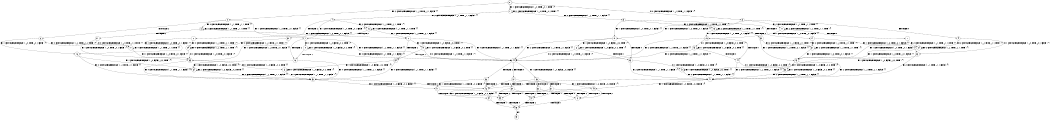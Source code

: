 digraph BCG {
size = "7, 10.5";
center = TRUE;
node [shape = circle];
0 [peripheries = 2];
0 -> 1 [label = "EX !1 !ATOMIC_EXCH_BRANCH (1, +0, TRUE, +0, 1, TRUE) !{}"];
0 -> 2 [label = "EX !2 !ATOMIC_EXCH_BRANCH (1, +1, TRUE, +1, 1, FALSE) !{}"];
0 -> 3 [label = "EX !0 !ATOMIC_EXCH_BRANCH (1, +1, TRUE, +1, 1, FALSE) !{}"];
1 -> 4 [label = "EX !2 !ATOMIC_EXCH_BRANCH (1, +1, TRUE, +1, 1, FALSE) !{}"];
1 -> 5 [label = "EX !0 !ATOMIC_EXCH_BRANCH (1, +1, TRUE, +1, 1, FALSE) !{}"];
1 -> 1 [label = "EX !1 !ATOMIC_EXCH_BRANCH (1, +0, TRUE, +0, 1, TRUE) !{}"];
2 -> 6 [label = "TERMINATE !2"];
2 -> 7 [label = "EX !1 !ATOMIC_EXCH_BRANCH (1, +0, TRUE, +0, 1, FALSE) !{}"];
2 -> 8 [label = "EX !0 !ATOMIC_EXCH_BRANCH (1, +1, TRUE, +1, 1, TRUE) !{}"];
3 -> 9 [label = "TERMINATE !0"];
3 -> 10 [label = "EX !1 !ATOMIC_EXCH_BRANCH (1, +0, TRUE, +0, 1, FALSE) !{}"];
3 -> 11 [label = "EX !2 !ATOMIC_EXCH_BRANCH (1, +1, TRUE, +1, 1, TRUE) !{}"];
4 -> 12 [label = "TERMINATE !2"];
4 -> 13 [label = "EX !0 !ATOMIC_EXCH_BRANCH (1, +1, TRUE, +1, 1, TRUE) !{}"];
4 -> 7 [label = "EX !1 !ATOMIC_EXCH_BRANCH (1, +0, TRUE, +0, 1, FALSE) !{}"];
5 -> 14 [label = "TERMINATE !0"];
5 -> 15 [label = "EX !2 !ATOMIC_EXCH_BRANCH (1, +1, TRUE, +1, 1, TRUE) !{}"];
5 -> 10 [label = "EX !1 !ATOMIC_EXCH_BRANCH (1, +0, TRUE, +0, 1, FALSE) !{}"];
6 -> 16 [label = "EX !1 !ATOMIC_EXCH_BRANCH (1, +0, TRUE, +0, 1, FALSE) !{}"];
6 -> 17 [label = "EX !0 !ATOMIC_EXCH_BRANCH (1, +1, TRUE, +1, 1, TRUE) !{}"];
7 -> 18 [label = "TERMINATE !2"];
7 -> 19 [label = "EX !0 !ATOMIC_EXCH_BRANCH (1, +1, TRUE, +1, 1, FALSE) !{}"];
7 -> 20 [label = "EX !1 !ATOMIC_EXCH_BRANCH (1, +0, FALSE, +0, 2, TRUE) !{}"];
8 -> 21 [label = "TERMINATE !2"];
8 -> 22 [label = "EX !1 !ATOMIC_EXCH_BRANCH (1, +0, TRUE, +0, 1, FALSE) !{}"];
8 -> 8 [label = "EX !0 !ATOMIC_EXCH_BRANCH (1, +1, TRUE, +1, 1, TRUE) !{}"];
9 -> 23 [label = "EX !1 !ATOMIC_EXCH_BRANCH (1, +0, TRUE, +0, 1, FALSE) !{}"];
9 -> 24 [label = "EX !2 !ATOMIC_EXCH_BRANCH (1, +1, TRUE, +1, 1, TRUE) !{}"];
10 -> 25 [label = "TERMINATE !0"];
10 -> 19 [label = "EX !2 !ATOMIC_EXCH_BRANCH (1, +1, TRUE, +1, 1, FALSE) !{}"];
10 -> 26 [label = "EX !1 !ATOMIC_EXCH_BRANCH (1, +0, FALSE, +0, 2, TRUE) !{}"];
11 -> 27 [label = "TERMINATE !0"];
11 -> 28 [label = "EX !1 !ATOMIC_EXCH_BRANCH (1, +0, TRUE, +0, 1, FALSE) !{}"];
11 -> 11 [label = "EX !2 !ATOMIC_EXCH_BRANCH (1, +1, TRUE, +1, 1, TRUE) !{}"];
12 -> 16 [label = "EX !1 !ATOMIC_EXCH_BRANCH (1, +0, TRUE, +0, 1, FALSE) !{}"];
12 -> 29 [label = "EX !0 !ATOMIC_EXCH_BRANCH (1, +1, TRUE, +1, 1, TRUE) !{}"];
13 -> 30 [label = "TERMINATE !2"];
13 -> 22 [label = "EX !1 !ATOMIC_EXCH_BRANCH (1, +0, TRUE, +0, 1, FALSE) !{}"];
13 -> 13 [label = "EX !0 !ATOMIC_EXCH_BRANCH (1, +1, TRUE, +1, 1, TRUE) !{}"];
14 -> 23 [label = "EX !1 !ATOMIC_EXCH_BRANCH (1, +0, TRUE, +0, 1, FALSE) !{}"];
14 -> 31 [label = "EX !2 !ATOMIC_EXCH_BRANCH (1, +1, TRUE, +1, 1, TRUE) !{}"];
15 -> 32 [label = "TERMINATE !0"];
15 -> 15 [label = "EX !2 !ATOMIC_EXCH_BRANCH (1, +1, TRUE, +1, 1, TRUE) !{}"];
15 -> 28 [label = "EX !1 !ATOMIC_EXCH_BRANCH (1, +0, TRUE, +0, 1, FALSE) !{}"];
16 -> 33 [label = "EX !0 !ATOMIC_EXCH_BRANCH (1, +1, TRUE, +1, 1, FALSE) !{}"];
16 -> 34 [label = "EX !1 !ATOMIC_EXCH_BRANCH (1, +0, FALSE, +0, 2, TRUE) !{}"];
17 -> 35 [label = "EX !1 !ATOMIC_EXCH_BRANCH (1, +0, TRUE, +0, 1, FALSE) !{}"];
17 -> 17 [label = "EX !0 !ATOMIC_EXCH_BRANCH (1, +1, TRUE, +1, 1, TRUE) !{}"];
18 -> 34 [label = "EX !1 !ATOMIC_EXCH_BRANCH (1, +0, FALSE, +0, 2, TRUE) !{}"];
18 -> 33 [label = "EX !0 !ATOMIC_EXCH_BRANCH (1, +1, TRUE, +1, 1, FALSE) !{}"];
19 -> 36 [label = "TERMINATE !2"];
19 -> 37 [label = "TERMINATE !0"];
19 -> 38 [label = "EX !1 !ATOMIC_EXCH_BRANCH (1, +0, FALSE, +0, 2, FALSE) !{}"];
20 -> 18 [label = "TERMINATE !2"];
20 -> 19 [label = "EX !0 !ATOMIC_EXCH_BRANCH (1, +1, TRUE, +1, 1, FALSE) !{}"];
20 -> 20 [label = "EX !1 !ATOMIC_EXCH_BRANCH (1, +0, FALSE, +0, 2, TRUE) !{}"];
21 -> 17 [label = "EX !0 !ATOMIC_EXCH_BRANCH (1, +1, TRUE, +1, 1, TRUE) !{}"];
21 -> 35 [label = "EX !1 !ATOMIC_EXCH_BRANCH (1, +0, TRUE, +0, 1, FALSE) !{}"];
22 -> 39 [label = "TERMINATE !2"];
22 -> 40 [label = "EX !1 !ATOMIC_EXCH_BRANCH (1, +0, FALSE, +0, 2, TRUE) !{}"];
22 -> 19 [label = "EX !0 !ATOMIC_EXCH_BRANCH (1, +1, TRUE, +1, 1, FALSE) !{}"];
23 -> 41 [label = "EX !2 !ATOMIC_EXCH_BRANCH (1, +1, TRUE, +1, 1, FALSE) !{}"];
23 -> 42 [label = "EX !1 !ATOMIC_EXCH_BRANCH (1, +0, FALSE, +0, 2, TRUE) !{}"];
24 -> 43 [label = "EX !1 !ATOMIC_EXCH_BRANCH (1, +0, TRUE, +0, 1, FALSE) !{}"];
24 -> 24 [label = "EX !2 !ATOMIC_EXCH_BRANCH (1, +1, TRUE, +1, 1, TRUE) !{}"];
25 -> 42 [label = "EX !1 !ATOMIC_EXCH_BRANCH (1, +0, FALSE, +0, 2, TRUE) !{}"];
25 -> 41 [label = "EX !2 !ATOMIC_EXCH_BRANCH (1, +1, TRUE, +1, 1, FALSE) !{}"];
26 -> 25 [label = "TERMINATE !0"];
26 -> 19 [label = "EX !2 !ATOMIC_EXCH_BRANCH (1, +1, TRUE, +1, 1, FALSE) !{}"];
26 -> 26 [label = "EX !1 !ATOMIC_EXCH_BRANCH (1, +0, FALSE, +0, 2, TRUE) !{}"];
27 -> 24 [label = "EX !2 !ATOMIC_EXCH_BRANCH (1, +1, TRUE, +1, 1, TRUE) !{}"];
27 -> 43 [label = "EX !1 !ATOMIC_EXCH_BRANCH (1, +0, TRUE, +0, 1, FALSE) !{}"];
28 -> 44 [label = "TERMINATE !0"];
28 -> 19 [label = "EX !2 !ATOMIC_EXCH_BRANCH (1, +1, TRUE, +1, 1, FALSE) !{}"];
28 -> 45 [label = "EX !1 !ATOMIC_EXCH_BRANCH (1, +0, FALSE, +0, 2, TRUE) !{}"];
29 -> 35 [label = "EX !1 !ATOMIC_EXCH_BRANCH (1, +0, TRUE, +0, 1, FALSE) !{}"];
29 -> 29 [label = "EX !0 !ATOMIC_EXCH_BRANCH (1, +1, TRUE, +1, 1, TRUE) !{}"];
30 -> 35 [label = "EX !1 !ATOMIC_EXCH_BRANCH (1, +0, TRUE, +0, 1, FALSE) !{}"];
30 -> 29 [label = "EX !0 !ATOMIC_EXCH_BRANCH (1, +1, TRUE, +1, 1, TRUE) !{}"];
31 -> 31 [label = "EX !2 !ATOMIC_EXCH_BRANCH (1, +1, TRUE, +1, 1, TRUE) !{}"];
31 -> 43 [label = "EX !1 !ATOMIC_EXCH_BRANCH (1, +0, TRUE, +0, 1, FALSE) !{}"];
32 -> 31 [label = "EX !2 !ATOMIC_EXCH_BRANCH (1, +1, TRUE, +1, 1, TRUE) !{}"];
32 -> 43 [label = "EX !1 !ATOMIC_EXCH_BRANCH (1, +0, TRUE, +0, 1, FALSE) !{}"];
33 -> 46 [label = "TERMINATE !0"];
33 -> 47 [label = "EX !1 !ATOMIC_EXCH_BRANCH (1, +0, FALSE, +0, 2, FALSE) !{}"];
34 -> 33 [label = "EX !0 !ATOMIC_EXCH_BRANCH (1, +1, TRUE, +1, 1, FALSE) !{}"];
34 -> 34 [label = "EX !1 !ATOMIC_EXCH_BRANCH (1, +0, FALSE, +0, 2, TRUE) !{}"];
35 -> 48 [label = "EX !1 !ATOMIC_EXCH_BRANCH (1, +0, FALSE, +0, 2, TRUE) !{}"];
35 -> 33 [label = "EX !0 !ATOMIC_EXCH_BRANCH (1, +1, TRUE, +1, 1, FALSE) !{}"];
36 -> 47 [label = "EX !1 !ATOMIC_EXCH_BRANCH (1, +0, FALSE, +0, 2, FALSE) !{}"];
36 -> 46 [label = "TERMINATE !0"];
37 -> 49 [label = "EX !1 !ATOMIC_EXCH_BRANCH (1, +0, FALSE, +0, 2, FALSE) !{}"];
37 -> 46 [label = "TERMINATE !2"];
38 -> 50 [label = "TERMINATE !1"];
38 -> 51 [label = "TERMINATE !2"];
38 -> 52 [label = "TERMINATE !0"];
39 -> 48 [label = "EX !1 !ATOMIC_EXCH_BRANCH (1, +0, FALSE, +0, 2, TRUE) !{}"];
39 -> 33 [label = "EX !0 !ATOMIC_EXCH_BRANCH (1, +1, TRUE, +1, 1, FALSE) !{}"];
40 -> 39 [label = "TERMINATE !2"];
40 -> 40 [label = "EX !1 !ATOMIC_EXCH_BRANCH (1, +0, FALSE, +0, 2, TRUE) !{}"];
40 -> 19 [label = "EX !0 !ATOMIC_EXCH_BRANCH (1, +1, TRUE, +1, 1, FALSE) !{}"];
41 -> 46 [label = "TERMINATE !2"];
41 -> 49 [label = "EX !1 !ATOMIC_EXCH_BRANCH (1, +0, FALSE, +0, 2, FALSE) !{}"];
42 -> 41 [label = "EX !2 !ATOMIC_EXCH_BRANCH (1, +1, TRUE, +1, 1, FALSE) !{}"];
42 -> 42 [label = "EX !1 !ATOMIC_EXCH_BRANCH (1, +0, FALSE, +0, 2, TRUE) !{}"];
43 -> 41 [label = "EX !2 !ATOMIC_EXCH_BRANCH (1, +1, TRUE, +1, 1, FALSE) !{}"];
43 -> 53 [label = "EX !1 !ATOMIC_EXCH_BRANCH (1, +0, FALSE, +0, 2, TRUE) !{}"];
44 -> 41 [label = "EX !2 !ATOMIC_EXCH_BRANCH (1, +1, TRUE, +1, 1, FALSE) !{}"];
44 -> 53 [label = "EX !1 !ATOMIC_EXCH_BRANCH (1, +0, FALSE, +0, 2, TRUE) !{}"];
45 -> 44 [label = "TERMINATE !0"];
45 -> 19 [label = "EX !2 !ATOMIC_EXCH_BRANCH (1, +1, TRUE, +1, 1, FALSE) !{}"];
45 -> 45 [label = "EX !1 !ATOMIC_EXCH_BRANCH (1, +0, FALSE, +0, 2, TRUE) !{}"];
46 -> 54 [label = "EX !1 !ATOMIC_EXCH_BRANCH (1, +0, FALSE, +0, 2, FALSE) !{}"];
47 -> 55 [label = "TERMINATE !1"];
47 -> 56 [label = "TERMINATE !0"];
48 -> 48 [label = "EX !1 !ATOMIC_EXCH_BRANCH (1, +0, FALSE, +0, 2, TRUE) !{}"];
48 -> 33 [label = "EX !0 !ATOMIC_EXCH_BRANCH (1, +1, TRUE, +1, 1, FALSE) !{}"];
49 -> 57 [label = "TERMINATE !1"];
49 -> 56 [label = "TERMINATE !2"];
50 -> 55 [label = "TERMINATE !2"];
50 -> 57 [label = "TERMINATE !0"];
51 -> 55 [label = "TERMINATE !1"];
51 -> 56 [label = "TERMINATE !0"];
52 -> 57 [label = "TERMINATE !1"];
52 -> 56 [label = "TERMINATE !2"];
53 -> 41 [label = "EX !2 !ATOMIC_EXCH_BRANCH (1, +1, TRUE, +1, 1, FALSE) !{}"];
53 -> 53 [label = "EX !1 !ATOMIC_EXCH_BRANCH (1, +0, FALSE, +0, 2, TRUE) !{}"];
54 -> 58 [label = "TERMINATE !1"];
55 -> 58 [label = "TERMINATE !0"];
56 -> 58 [label = "TERMINATE !1"];
57 -> 58 [label = "TERMINATE !2"];
58 -> 59 [label = "exit"];
}
